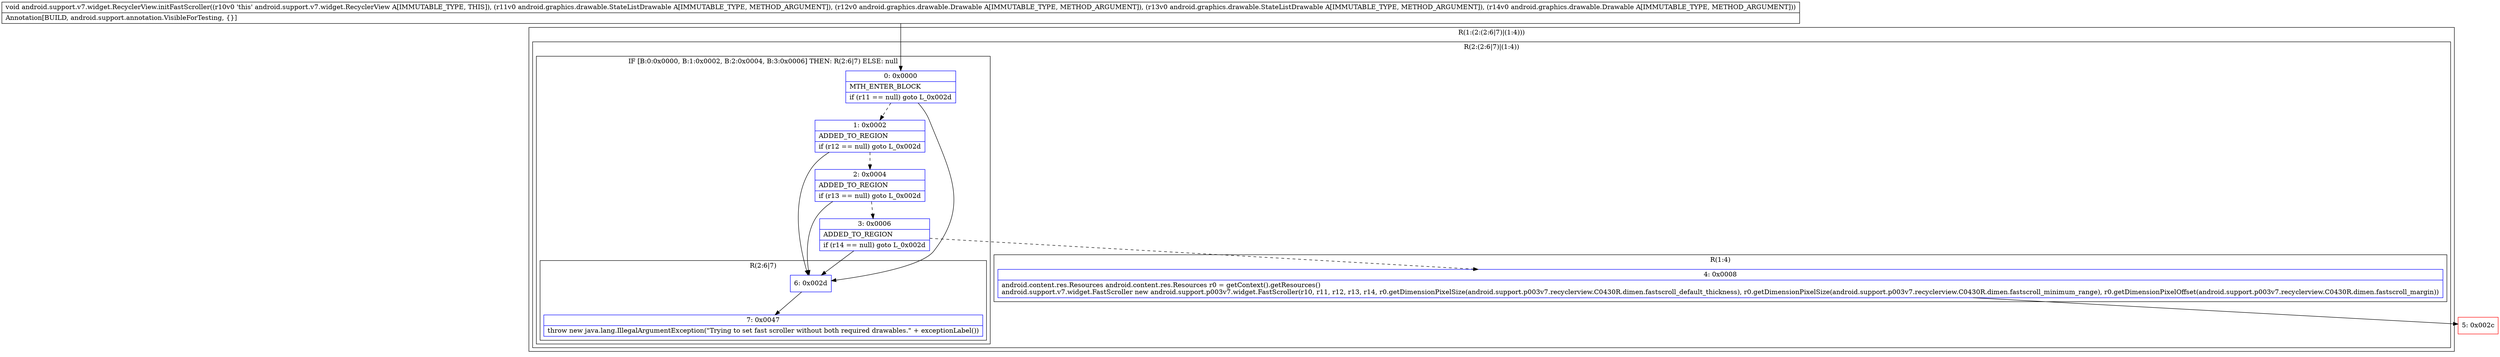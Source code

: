 digraph "CFG forandroid.support.v7.widget.RecyclerView.initFastScroller(Landroid\/graphics\/drawable\/StateListDrawable;Landroid\/graphics\/drawable\/Drawable;Landroid\/graphics\/drawable\/StateListDrawable;Landroid\/graphics\/drawable\/Drawable;)V" {
subgraph cluster_Region_1353234828 {
label = "R(1:(2:(2:6|7)|(1:4)))";
node [shape=record,color=blue];
subgraph cluster_Region_860012704 {
label = "R(2:(2:6|7)|(1:4))";
node [shape=record,color=blue];
subgraph cluster_IfRegion_1992779970 {
label = "IF [B:0:0x0000, B:1:0x0002, B:2:0x0004, B:3:0x0006] THEN: R(2:6|7) ELSE: null";
node [shape=record,color=blue];
Node_0 [shape=record,label="{0\:\ 0x0000|MTH_ENTER_BLOCK\l|if (r11 == null) goto L_0x002d\l}"];
Node_1 [shape=record,label="{1\:\ 0x0002|ADDED_TO_REGION\l|if (r12 == null) goto L_0x002d\l}"];
Node_2 [shape=record,label="{2\:\ 0x0004|ADDED_TO_REGION\l|if (r13 == null) goto L_0x002d\l}"];
Node_3 [shape=record,label="{3\:\ 0x0006|ADDED_TO_REGION\l|if (r14 == null) goto L_0x002d\l}"];
subgraph cluster_Region_984974548 {
label = "R(2:6|7)";
node [shape=record,color=blue];
Node_6 [shape=record,label="{6\:\ 0x002d}"];
Node_7 [shape=record,label="{7\:\ 0x0047|throw new java.lang.IllegalArgumentException(\"Trying to set fast scroller without both required drawables.\" + exceptionLabel())\l}"];
}
}
subgraph cluster_Region_1850508363 {
label = "R(1:4)";
node [shape=record,color=blue];
Node_4 [shape=record,label="{4\:\ 0x0008|android.content.res.Resources android.content.res.Resources r0 = getContext().getResources()\landroid.support.v7.widget.FastScroller new android.support.p003v7.widget.FastScroller(r10, r11, r12, r13, r14, r0.getDimensionPixelSize(android.support.p003v7.recyclerview.C0430R.dimen.fastscroll_default_thickness), r0.getDimensionPixelSize(android.support.p003v7.recyclerview.C0430R.dimen.fastscroll_minimum_range), r0.getDimensionPixelOffset(android.support.p003v7.recyclerview.C0430R.dimen.fastscroll_margin))\l}"];
}
}
}
Node_5 [shape=record,color=red,label="{5\:\ 0x002c}"];
MethodNode[shape=record,label="{void android.support.v7.widget.RecyclerView.initFastScroller((r10v0 'this' android.support.v7.widget.RecyclerView A[IMMUTABLE_TYPE, THIS]), (r11v0 android.graphics.drawable.StateListDrawable A[IMMUTABLE_TYPE, METHOD_ARGUMENT]), (r12v0 android.graphics.drawable.Drawable A[IMMUTABLE_TYPE, METHOD_ARGUMENT]), (r13v0 android.graphics.drawable.StateListDrawable A[IMMUTABLE_TYPE, METHOD_ARGUMENT]), (r14v0 android.graphics.drawable.Drawable A[IMMUTABLE_TYPE, METHOD_ARGUMENT]))  | Annotation[BUILD, android.support.annotation.VisibleForTesting, \{\}]\l}"];
MethodNode -> Node_0;
Node_0 -> Node_1[style=dashed];
Node_0 -> Node_6;
Node_1 -> Node_2[style=dashed];
Node_1 -> Node_6;
Node_2 -> Node_3[style=dashed];
Node_2 -> Node_6;
Node_3 -> Node_4[style=dashed];
Node_3 -> Node_6;
Node_6 -> Node_7;
Node_4 -> Node_5;
}

